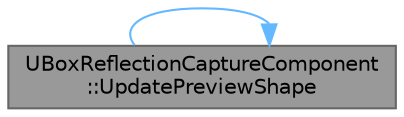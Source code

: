 digraph "UBoxReflectionCaptureComponent::UpdatePreviewShape"
{
 // INTERACTIVE_SVG=YES
 // LATEX_PDF_SIZE
  bgcolor="transparent";
  edge [fontname=Helvetica,fontsize=10,labelfontname=Helvetica,labelfontsize=10];
  node [fontname=Helvetica,fontsize=10,shape=box,height=0.2,width=0.4];
  rankdir="LR";
  Node1 [id="Node000001",label="UBoxReflectionCaptureComponent\l::UpdatePreviewShape",height=0.2,width=0.4,color="gray40", fillcolor="grey60", style="filled", fontcolor="black",tooltip="Called to update the preview shapes when something they are dependent on has changed."];
  Node1 -> Node1 [id="edge1_Node000001_Node000001",color="steelblue1",style="solid",tooltip=" "];
}
